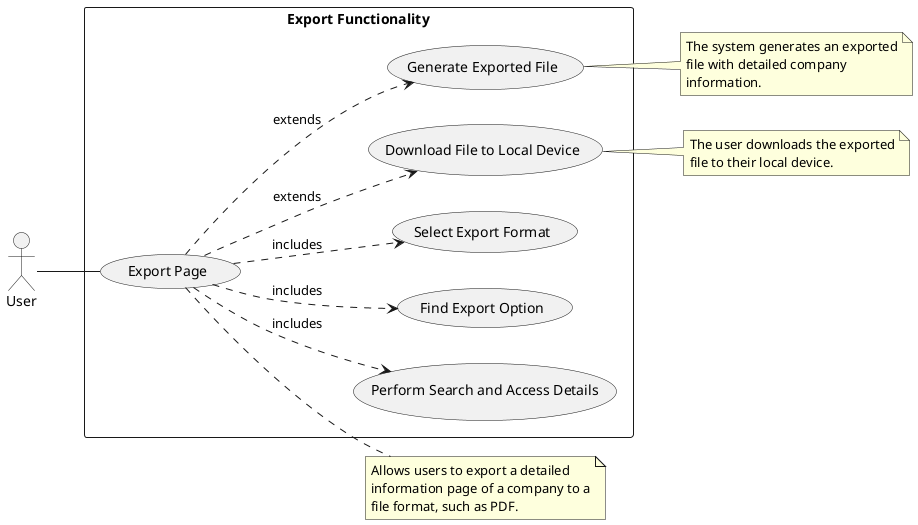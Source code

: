 @startuml 03-ExportFunctionality
left to right direction
skinparam packageStyle rectangle

actor User

rectangle "Export Functionality" {
  User -- (Export Page)
  (Export Page) ..> (Perform Search and Access Details) : includes
  (Export Page) ..> (Find Export Option) : includes
  (Export Page) ..> (Select Export Format) : includes
  (Export Page) ..> (Generate Exported File) : extends
  (Export Page) ..> (Download File to Local Device) : extends
}

note right of (Export Page)
  Allows users to export a detailed
  information page of a company to a
  file format, such as PDF.
end note

note right of (Generate Exported File)
  The system generates an exported
  file with detailed company
  information.
end note

note right of (Download File to Local Device)
  The user downloads the exported
  file to their local device.
end note

@enduml
